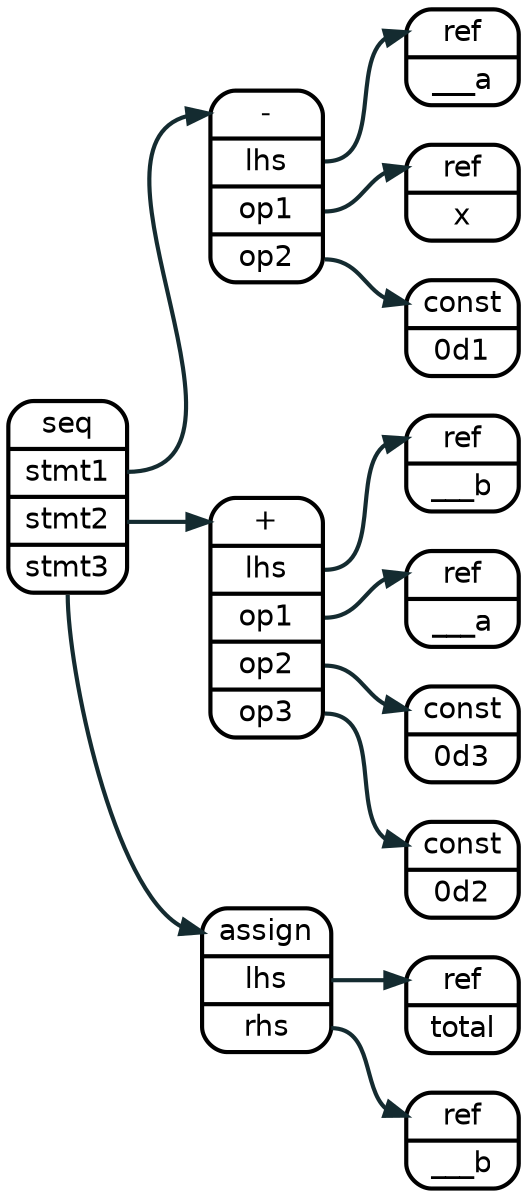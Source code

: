 digraph assign {
  rankdir=LR
  bgcolor="transparent"

  node [fontname = "helvetica", shape=record, style="rounded", penwidth = 2];
  edge [fontname = "helvetica", color="#142b30", arrowhead="normal", penwidth = 2];
  graph [fontname = "helvetica"];


  nodea0 [label = "<a> - | <l> lhs  | <r1> op1 | <r2> op2 "];
  nodea1 [label = "<a> ref   | <l> ___a"];
  nodea2 [label = "<a> ref   | <l> x"];
  nodea3 [label = "<a> const | <l> 0d1"];

  nodeb0 [label = "<a> + | <l> lhs  | <r1> op1 | <r2> op2 | <r3> op3 "];
  nodeb1 [label = "<a> ref   | <l> ___b"];
  nodeb2 [label = "<a> ref   | <l> ___a"];
  nodeb3 [label = "<a> const | <l> 0d3"];
  nodeb4 [label = "<a> const | <l> 0d2"];

  node5 [label = "<a> assign | <l> lhs  | <r> rhs"];
  node6 [label = "<a> ref   | <l> total"];
  node7 [label = "<a> ref   | <l> ___b"];

  node8 [label = "<a> seq | <s1> stmt1 | <s2> stmt2 | <s3> stmt3 "];

  node8:s1 -> nodea0:a;
  node8:s2 -> nodeb0:a;
  node8:s3 -> node5:a;

  nodea0:l -> nodea1:a;
  nodea0:r1 -> nodea2:a;
  nodea0:r2 -> nodea3:a;

  nodeb0:l -> nodeb1:a;
  nodeb0:r1 -> nodeb2:a;
  nodeb0:r2 -> nodeb3:a;
  nodeb0:r3 -> nodeb4:a;

  node5:l -> node6:a;
  node5:r -> node7:a;
}
